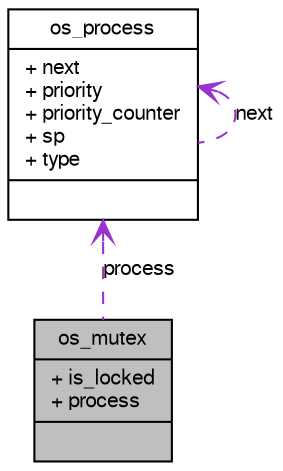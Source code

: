 digraph G
{
  edge [fontname="FreeSans",fontsize="10",labelfontname="FreeSans",labelfontsize="10"];
  node [fontname="FreeSans",fontsize="10",shape=record];
  Node1 [label="{os_mutex\n|+ is_locked\l+ process\l|}",height=0.2,width=0.4,color="black", fillcolor="grey75", style="filled" fontcolor="black"];
  Node2 -> Node1 [dir=back,color="darkorchid3",fontsize="10",style="dashed",label="process",arrowtail="open",fontname="FreeSans"];
  Node2 [label="{os_process\n|+ next\l+ priority\l+ priority_counter\l+ sp\l+ type\l|}",height=0.2,width=0.4,color="black", fillcolor="white", style="filled",URL="$structos__process.html"];
  Node2 -> Node2 [dir=back,color="darkorchid3",fontsize="10",style="dashed",label="next",arrowtail="open",fontname="FreeSans"];
}
